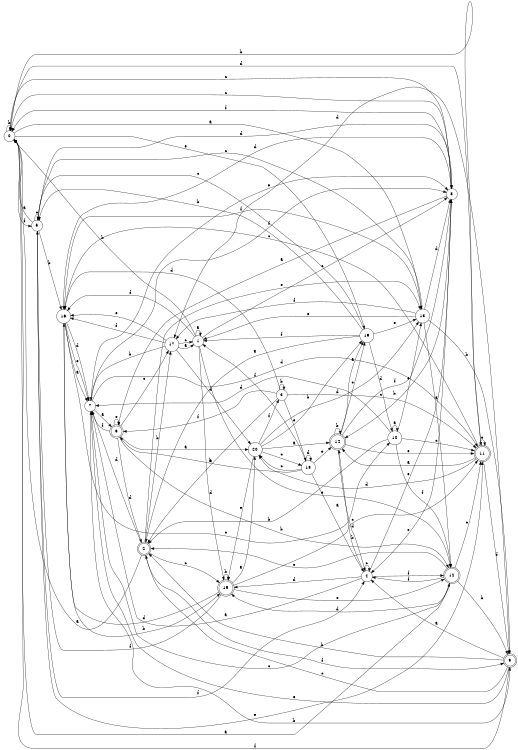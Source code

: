 digraph n17_5 {
__start0 [label="" shape="none"];

rankdir=LR;
size="8,5";

s0 [style="filled", color="black", fillcolor="white" shape="circle", label="0"];
s1 [style="filled", color="black", fillcolor="white" shape="circle", label="1"];
s2 [style="rounded,filled", color="black", fillcolor="white" shape="doublecircle", label="2"];
s3 [style="filled", color="black", fillcolor="white" shape="circle", label="3"];
s4 [style="filled", color="black", fillcolor="white" shape="circle", label="4"];
s5 [style="filled", color="black", fillcolor="white" shape="circle", label="5"];
s6 [style="rounded,filled", color="black", fillcolor="white" shape="doublecircle", label="6"];
s7 [style="filled", color="black", fillcolor="white" shape="circle", label="7"];
s8 [style="filled", color="black", fillcolor="white" shape="circle", label="8"];
s9 [style="rounded,filled", color="black", fillcolor="white" shape="doublecircle", label="9"];
s10 [style="filled", color="black", fillcolor="white" shape="circle", label="10"];
s11 [style="rounded,filled", color="black", fillcolor="white" shape="doublecircle", label="11"];
s12 [style="rounded,filled", color="black", fillcolor="white" shape="doublecircle", label="12"];
s13 [style="filled", color="black", fillcolor="white" shape="circle", label="13"];
s14 [style="rounded,filled", color="black", fillcolor="white" shape="doublecircle", label="14"];
s15 [style="rounded,filled", color="black", fillcolor="white" shape="doublecircle", label="15"];
s16 [style="filled", color="black", fillcolor="white" shape="circle", label="16"];
s17 [style="filled", color="black", fillcolor="white" shape="circle", label="17"];
s18 [style="filled", color="black", fillcolor="white" shape="circle", label="18"];
s19 [style="filled", color="black", fillcolor="white" shape="circle", label="19"];
s20 [style="filled", color="black", fillcolor="white" shape="circle", label="20"];
s0 -> s13 [label="a"];
s0 -> s0 [label="b"];
s0 -> s8 [label="c"];
s0 -> s11 [label="d"];
s0 -> s19 [label="e"];
s0 -> s5 [label="f"];
s1 -> s1 [label="a"];
s1 -> s0 [label="b"];
s1 -> s8 [label="c"];
s1 -> s15 [label="d"];
s1 -> s12 [label="e"];
s1 -> s16 [label="f"];
s2 -> s0 [label="a"];
s2 -> s17 [label="b"];
s2 -> s15 [label="c"];
s2 -> s7 [label="d"];
s2 -> s13 [label="e"];
s2 -> s9 [label="f"];
s3 -> s2 [label="a"];
s3 -> s3 [label="b"];
s3 -> s11 [label="c"];
s3 -> s16 [label="d"];
s3 -> s18 [label="e"];
s3 -> s6 [label="f"];
s4 -> s7 [label="a"];
s4 -> s14 [label="b"];
s4 -> s4 [label="c"];
s4 -> s15 [label="d"];
s4 -> s8 [label="e"];
s4 -> s12 [label="f"];
s5 -> s0 [label="a"];
s5 -> s16 [label="b"];
s5 -> s5 [label="c"];
s5 -> s8 [label="d"];
s5 -> s11 [label="e"];
s5 -> s4 [label="f"];
s6 -> s20 [label="a"];
s6 -> s12 [label="b"];
s6 -> s17 [label="c"];
s6 -> s2 [label="d"];
s6 -> s6 [label="e"];
s6 -> s7 [label="f"];
s7 -> s6 [label="a"];
s7 -> s9 [label="b"];
s7 -> s12 [label="c"];
s7 -> s11 [label="d"];
s7 -> s8 [label="e"];
s7 -> s8 [label="f"];
s8 -> s6 [label="a"];
s8 -> s14 [label="b"];
s8 -> s0 [label="c"];
s8 -> s16 [label="d"];
s8 -> s4 [label="e"];
s8 -> s0 [label="f"];
s9 -> s4 [label="a"];
s9 -> s2 [label="b"];
s9 -> s2 [label="c"];
s9 -> s17 [label="d"];
s9 -> s7 [label="e"];
s9 -> s0 [label="f"];
s10 -> s10 [label="a"];
s10 -> s2 [label="b"];
s10 -> s11 [label="c"];
s10 -> s7 [label="d"];
s10 -> s13 [label="e"];
s10 -> s12 [label="f"];
s11 -> s14 [label="a"];
s11 -> s0 [label="b"];
s11 -> s16 [label="c"];
s11 -> s20 [label="d"];
s11 -> s11 [label="e"];
s11 -> s9 [label="f"];
s12 -> s0 [label="a"];
s12 -> s9 [label="b"];
s12 -> s11 [label="c"];
s12 -> s15 [label="d"];
s12 -> s2 [label="e"];
s12 -> s4 [label="f"];
s13 -> s12 [label="a"];
s13 -> s9 [label="b"];
s13 -> s5 [label="c"];
s13 -> s8 [label="d"];
s13 -> s1 [label="e"];
s13 -> s17 [label="f"];
s14 -> s19 [label="a"];
s14 -> s14 [label="b"];
s14 -> s19 [label="c"];
s14 -> s4 [label="d"];
s14 -> s11 [label="e"];
s14 -> s8 [label="f"];
s15 -> s20 [label="a"];
s15 -> s15 [label="b"];
s15 -> s11 [label="c"];
s15 -> s16 [label="d"];
s15 -> s12 [label="e"];
s15 -> s5 [label="f"];
s16 -> s7 [label="a"];
s16 -> s15 [label="b"];
s16 -> s10 [label="c"];
s16 -> s7 [label="d"];
s16 -> s7 [label="e"];
s16 -> s13 [label="f"];
s17 -> s1 [label="a"];
s17 -> s7 [label="b"];
s17 -> s1 [label="c"];
s17 -> s20 [label="d"];
s17 -> s16 [label="e"];
s17 -> s16 [label="f"];
s18 -> s4 [label="a"];
s18 -> s6 [label="b"];
s18 -> s20 [label="c"];
s18 -> s18 [label="d"];
s18 -> s14 [label="e"];
s18 -> s1 [label="f"];
s19 -> s2 [label="a"];
s19 -> s5 [label="b"];
s19 -> s5 [label="c"];
s19 -> s10 [label="d"];
s19 -> s13 [label="e"];
s19 -> s1 [label="f"];
s20 -> s14 [label="a"];
s20 -> s19 [label="b"];
s20 -> s18 [label="c"];
s20 -> s13 [label="d"];
s20 -> s15 [label="e"];
s20 -> s3 [label="f"];

}